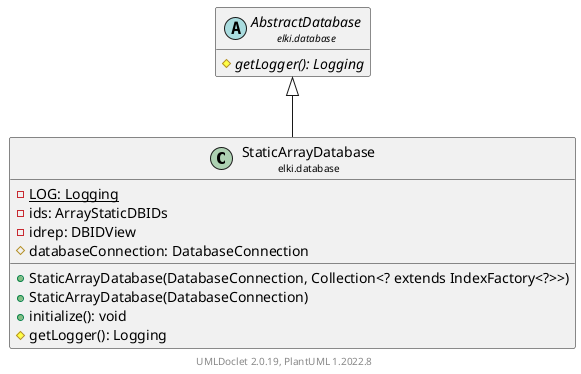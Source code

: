 @startuml
    remove .*\.(Instance|Par|Parameterizer|Factory)$
    set namespaceSeparator none
    hide empty fields
    hide empty methods

    class "<size:14>StaticArrayDatabase\n<size:10>elki.database" as elki.database.StaticArrayDatabase [[StaticArrayDatabase.html]] {
        {static} -LOG: Logging
        -ids: ArrayStaticDBIDs
        -idrep: DBIDView
        #databaseConnection: DatabaseConnection
        +StaticArrayDatabase(DatabaseConnection, Collection<? extends IndexFactory<?>>)
        +StaticArrayDatabase(DatabaseConnection)
        +initialize(): void
        #getLogger(): Logging
    }

    abstract class "<size:14>AbstractDatabase\n<size:10>elki.database" as elki.database.AbstractDatabase [[AbstractDatabase.html]] {
        {abstract} #getLogger(): Logging
    }
    class "<size:14>StaticArrayDatabase.Par\n<size:10>elki.database" as elki.database.StaticArrayDatabase.Par [[StaticArrayDatabase.Par.html]]

    elki.database.AbstractDatabase <|-- elki.database.StaticArrayDatabase
    elki.database.StaticArrayDatabase +-- elki.database.StaticArrayDatabase.Par

    center footer UMLDoclet 2.0.19, PlantUML 1.2022.8
@enduml
